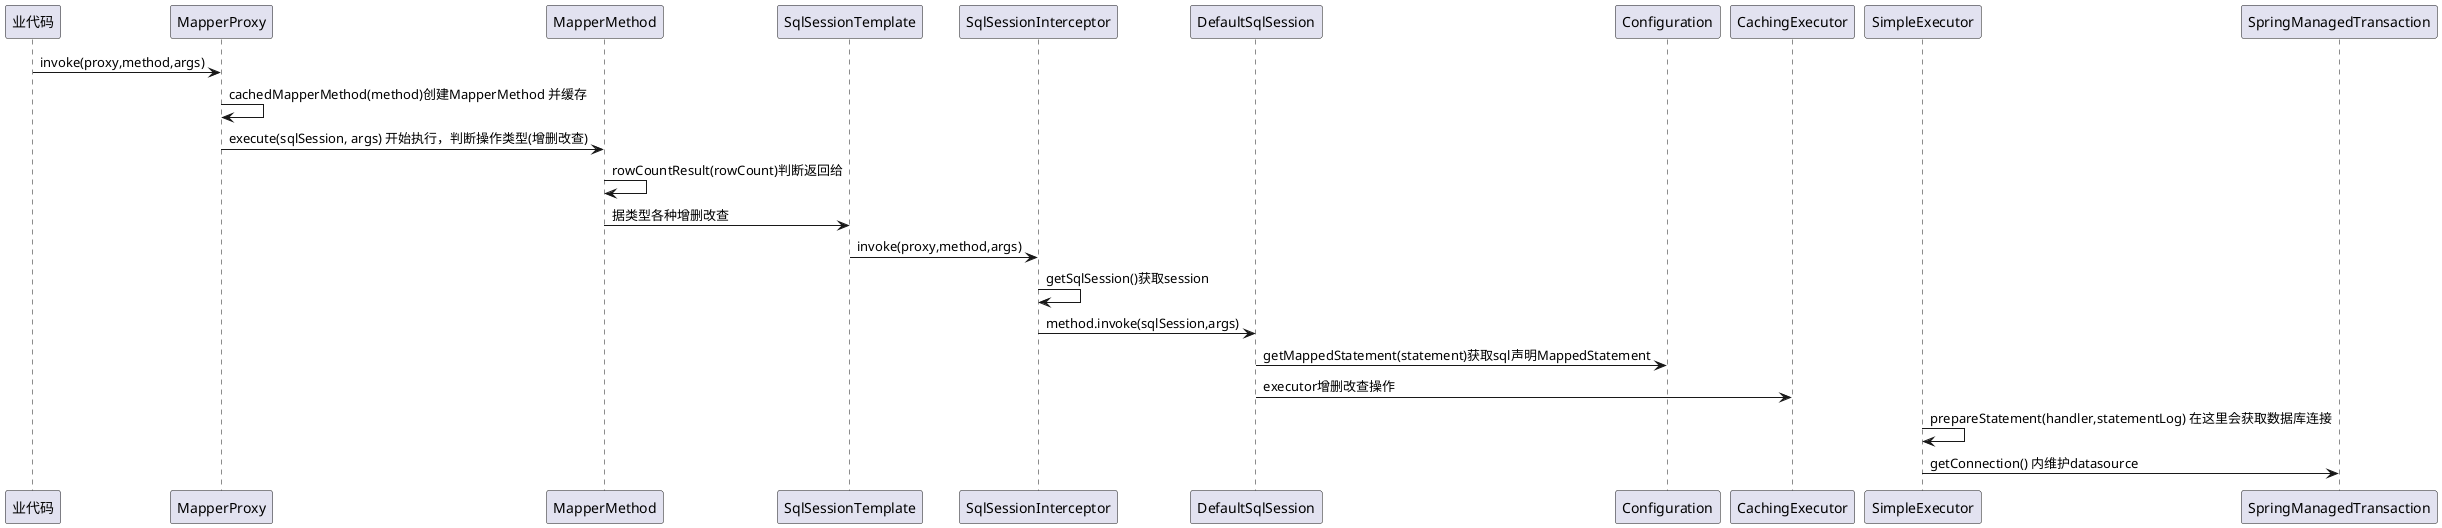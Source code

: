 
@startuml
业代码->MapperProxy:invoke(proxy,method,args)
MapperProxy->MapperProxy: cachedMapperMethod(method)创建MapperMethod 并缓存
MapperProxy->MapperMethod: execute(sqlSession, args) 开始执行，判断操作类型(增删改查)
MapperMethod->MapperMethod: rowCountResult(rowCount)判断返回给
MapperMethod->SqlSessionTemplate:据类型各种增删改查
SqlSessionTemplate->SqlSessionInterceptor:invoke(proxy,method,args)
SqlSessionInterceptor->SqlSessionInterceptor:getSqlSession()获取session
SqlSessionInterceptor->DefaultSqlSession:method.invoke(sqlSession,args)
DefaultSqlSession->Configuration: getMappedStatement(statement)获取sql声明MappedStatement
DefaultSqlSession->CachingExecutor: executor增删改查操作
SimpleExecutor->SimpleExecutor:prepareStatement(handler,statementLog) 在这里会获取数据库连接
SimpleExecutor->SpringManagedTransaction:getConnection() 内维护datasource
@enduml
